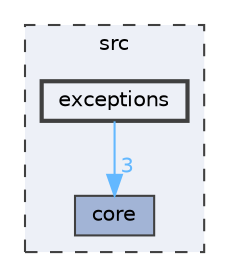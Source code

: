 digraph "C:/Users/gogop/CLionProjects/Zenith/src/exceptions"
{
 // LATEX_PDF_SIZE
  bgcolor="transparent";
  edge [fontname=Helvetica,fontsize=10,labelfontname=Helvetica,labelfontsize=10];
  node [fontname=Helvetica,fontsize=10,shape=box,height=0.2,width=0.4];
  compound=true
  subgraph clusterdir_68267d1309a1af8e8297ef4c3efbcdba {
    graph [ bgcolor="#edf0f7", pencolor="grey25", label="src", fontname=Helvetica,fontsize=10 style="filled,dashed", URL="dir_68267d1309a1af8e8297ef4c3efbcdba.html",tooltip=""]
  dir_aebb8dcc11953d78e620bbef0b9e2183 [label="core", fillcolor="#a2b4d6", color="grey25", style="filled", URL="dir_aebb8dcc11953d78e620bbef0b9e2183.html",tooltip=""];
  dir_6e33d6500a76933db4361f663e54ab12 [label="exceptions", fillcolor="#edf0f7", color="grey25", style="filled,bold", URL="dir_6e33d6500a76933db4361f663e54ab12.html",tooltip=""];
  }
  dir_6e33d6500a76933db4361f663e54ab12->dir_aebb8dcc11953d78e620bbef0b9e2183 [headlabel="3", labeldistance=1.5 headhref="dir_000017_000016.html" href="dir_000017_000016.html" color="steelblue1" fontcolor="steelblue1"];
}
